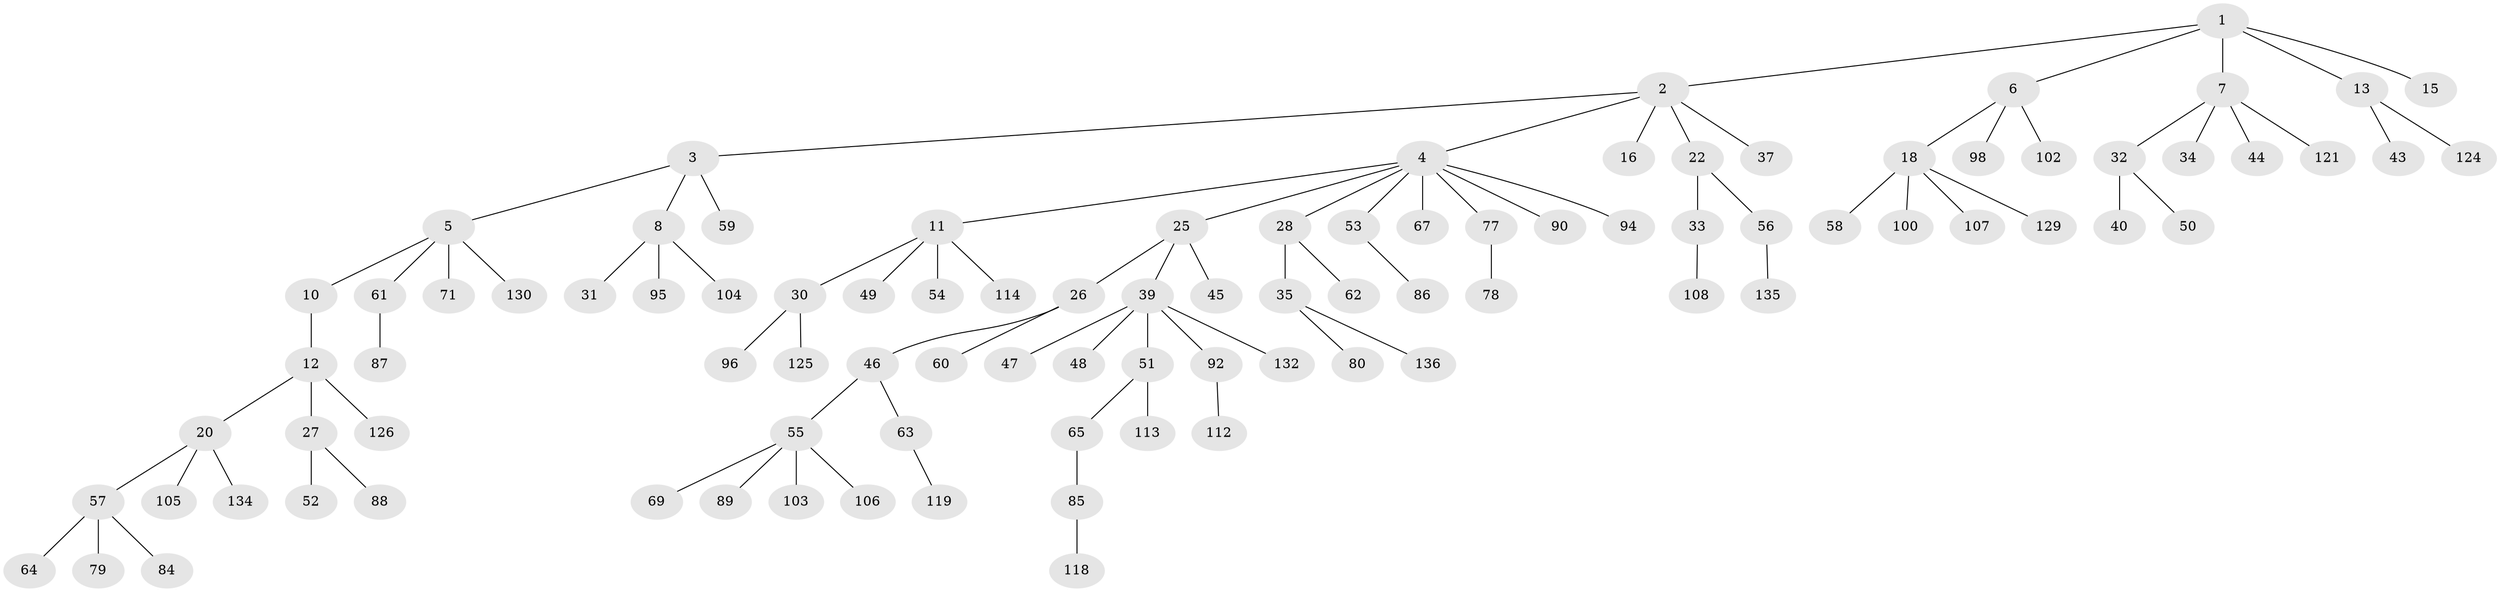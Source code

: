 // original degree distribution, {5: 0.029411764705882353, 7: 0.007352941176470588, 4: 0.10294117647058823, 2: 0.18382352941176472, 3: 0.14705882352941177, 1: 0.5220588235294118, 6: 0.007352941176470588}
// Generated by graph-tools (version 1.1) at 2025/42/03/06/25 10:42:03]
// undirected, 95 vertices, 94 edges
graph export_dot {
graph [start="1"]
  node [color=gray90,style=filled];
  1;
  2 [super="+9"];
  3 [super="+73"];
  4 [super="+36"];
  5 [super="+14"];
  6 [super="+17"];
  7 [super="+21"];
  8 [super="+99"];
  10 [super="+19"];
  11 [super="+23"];
  12 [super="+24"];
  13 [super="+115"];
  15;
  16 [super="+38"];
  18 [super="+42"];
  20 [super="+76"];
  22 [super="+93"];
  25;
  26 [super="+29"];
  27 [super="+74"];
  28;
  30 [super="+101"];
  31;
  32 [super="+68"];
  33 [super="+116"];
  34;
  35 [super="+72"];
  37;
  39 [super="+41"];
  40;
  43;
  44 [super="+123"];
  45;
  46;
  47;
  48;
  49 [super="+131"];
  50;
  51 [super="+75"];
  52;
  53 [super="+66"];
  54;
  55 [super="+117"];
  56;
  57 [super="+70"];
  58;
  59;
  60;
  61 [super="+83"];
  62 [super="+128"];
  63 [super="+82"];
  64;
  65 [super="+81"];
  67;
  69;
  71;
  77;
  78;
  79 [super="+97"];
  80 [super="+91"];
  84;
  85 [super="+111"];
  86;
  87;
  88;
  89 [super="+122"];
  90;
  92 [super="+127"];
  94;
  95;
  96 [super="+120"];
  98;
  100;
  102 [super="+133"];
  103;
  104;
  105 [super="+110"];
  106 [super="+109"];
  107;
  108;
  112;
  113;
  114;
  118;
  119;
  121;
  124;
  125;
  126;
  129;
  130;
  132;
  134;
  135;
  136;
  1 -- 2;
  1 -- 6;
  1 -- 7;
  1 -- 13;
  1 -- 15;
  2 -- 3;
  2 -- 4;
  2 -- 37;
  2 -- 16;
  2 -- 22;
  3 -- 5;
  3 -- 8;
  3 -- 59;
  4 -- 11;
  4 -- 25;
  4 -- 28;
  4 -- 67;
  4 -- 94;
  4 -- 90;
  4 -- 53;
  4 -- 77;
  5 -- 10;
  5 -- 130;
  5 -- 61;
  5 -- 71;
  6 -- 18;
  6 -- 102;
  6 -- 98;
  7 -- 32;
  7 -- 44;
  7 -- 121;
  7 -- 34;
  8 -- 31;
  8 -- 95;
  8 -- 104;
  10 -- 12;
  11 -- 49;
  11 -- 54;
  11 -- 114;
  11 -- 30;
  12 -- 20;
  12 -- 27;
  12 -- 126;
  13 -- 43;
  13 -- 124;
  18 -- 107;
  18 -- 129;
  18 -- 100;
  18 -- 58;
  20 -- 57;
  20 -- 105;
  20 -- 134;
  22 -- 33;
  22 -- 56;
  25 -- 26;
  25 -- 39;
  25 -- 45;
  26 -- 60;
  26 -- 46;
  27 -- 52;
  27 -- 88;
  28 -- 35;
  28 -- 62;
  30 -- 96;
  30 -- 125;
  32 -- 40;
  32 -- 50;
  33 -- 108;
  35 -- 80;
  35 -- 136;
  39 -- 47;
  39 -- 92;
  39 -- 132;
  39 -- 48;
  39 -- 51;
  46 -- 55;
  46 -- 63;
  51 -- 65;
  51 -- 113;
  53 -- 86;
  55 -- 69;
  55 -- 89;
  55 -- 103;
  55 -- 106;
  56 -- 135;
  57 -- 64;
  57 -- 84;
  57 -- 79;
  61 -- 87;
  63 -- 119;
  65 -- 85;
  77 -- 78;
  85 -- 118;
  92 -- 112;
}
